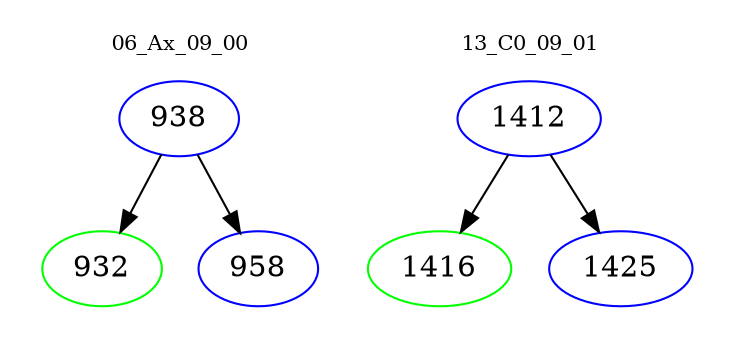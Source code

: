 digraph{
subgraph cluster_0 {
color = white
label = "06_Ax_09_00";
fontsize=10;
T0_938 [label="938", color="blue"]
T0_938 -> T0_932 [color="black"]
T0_932 [label="932", color="green"]
T0_938 -> T0_958 [color="black"]
T0_958 [label="958", color="blue"]
}
subgraph cluster_1 {
color = white
label = "13_C0_09_01";
fontsize=10;
T1_1412 [label="1412", color="blue"]
T1_1412 -> T1_1416 [color="black"]
T1_1416 [label="1416", color="green"]
T1_1412 -> T1_1425 [color="black"]
T1_1425 [label="1425", color="blue"]
}
}
